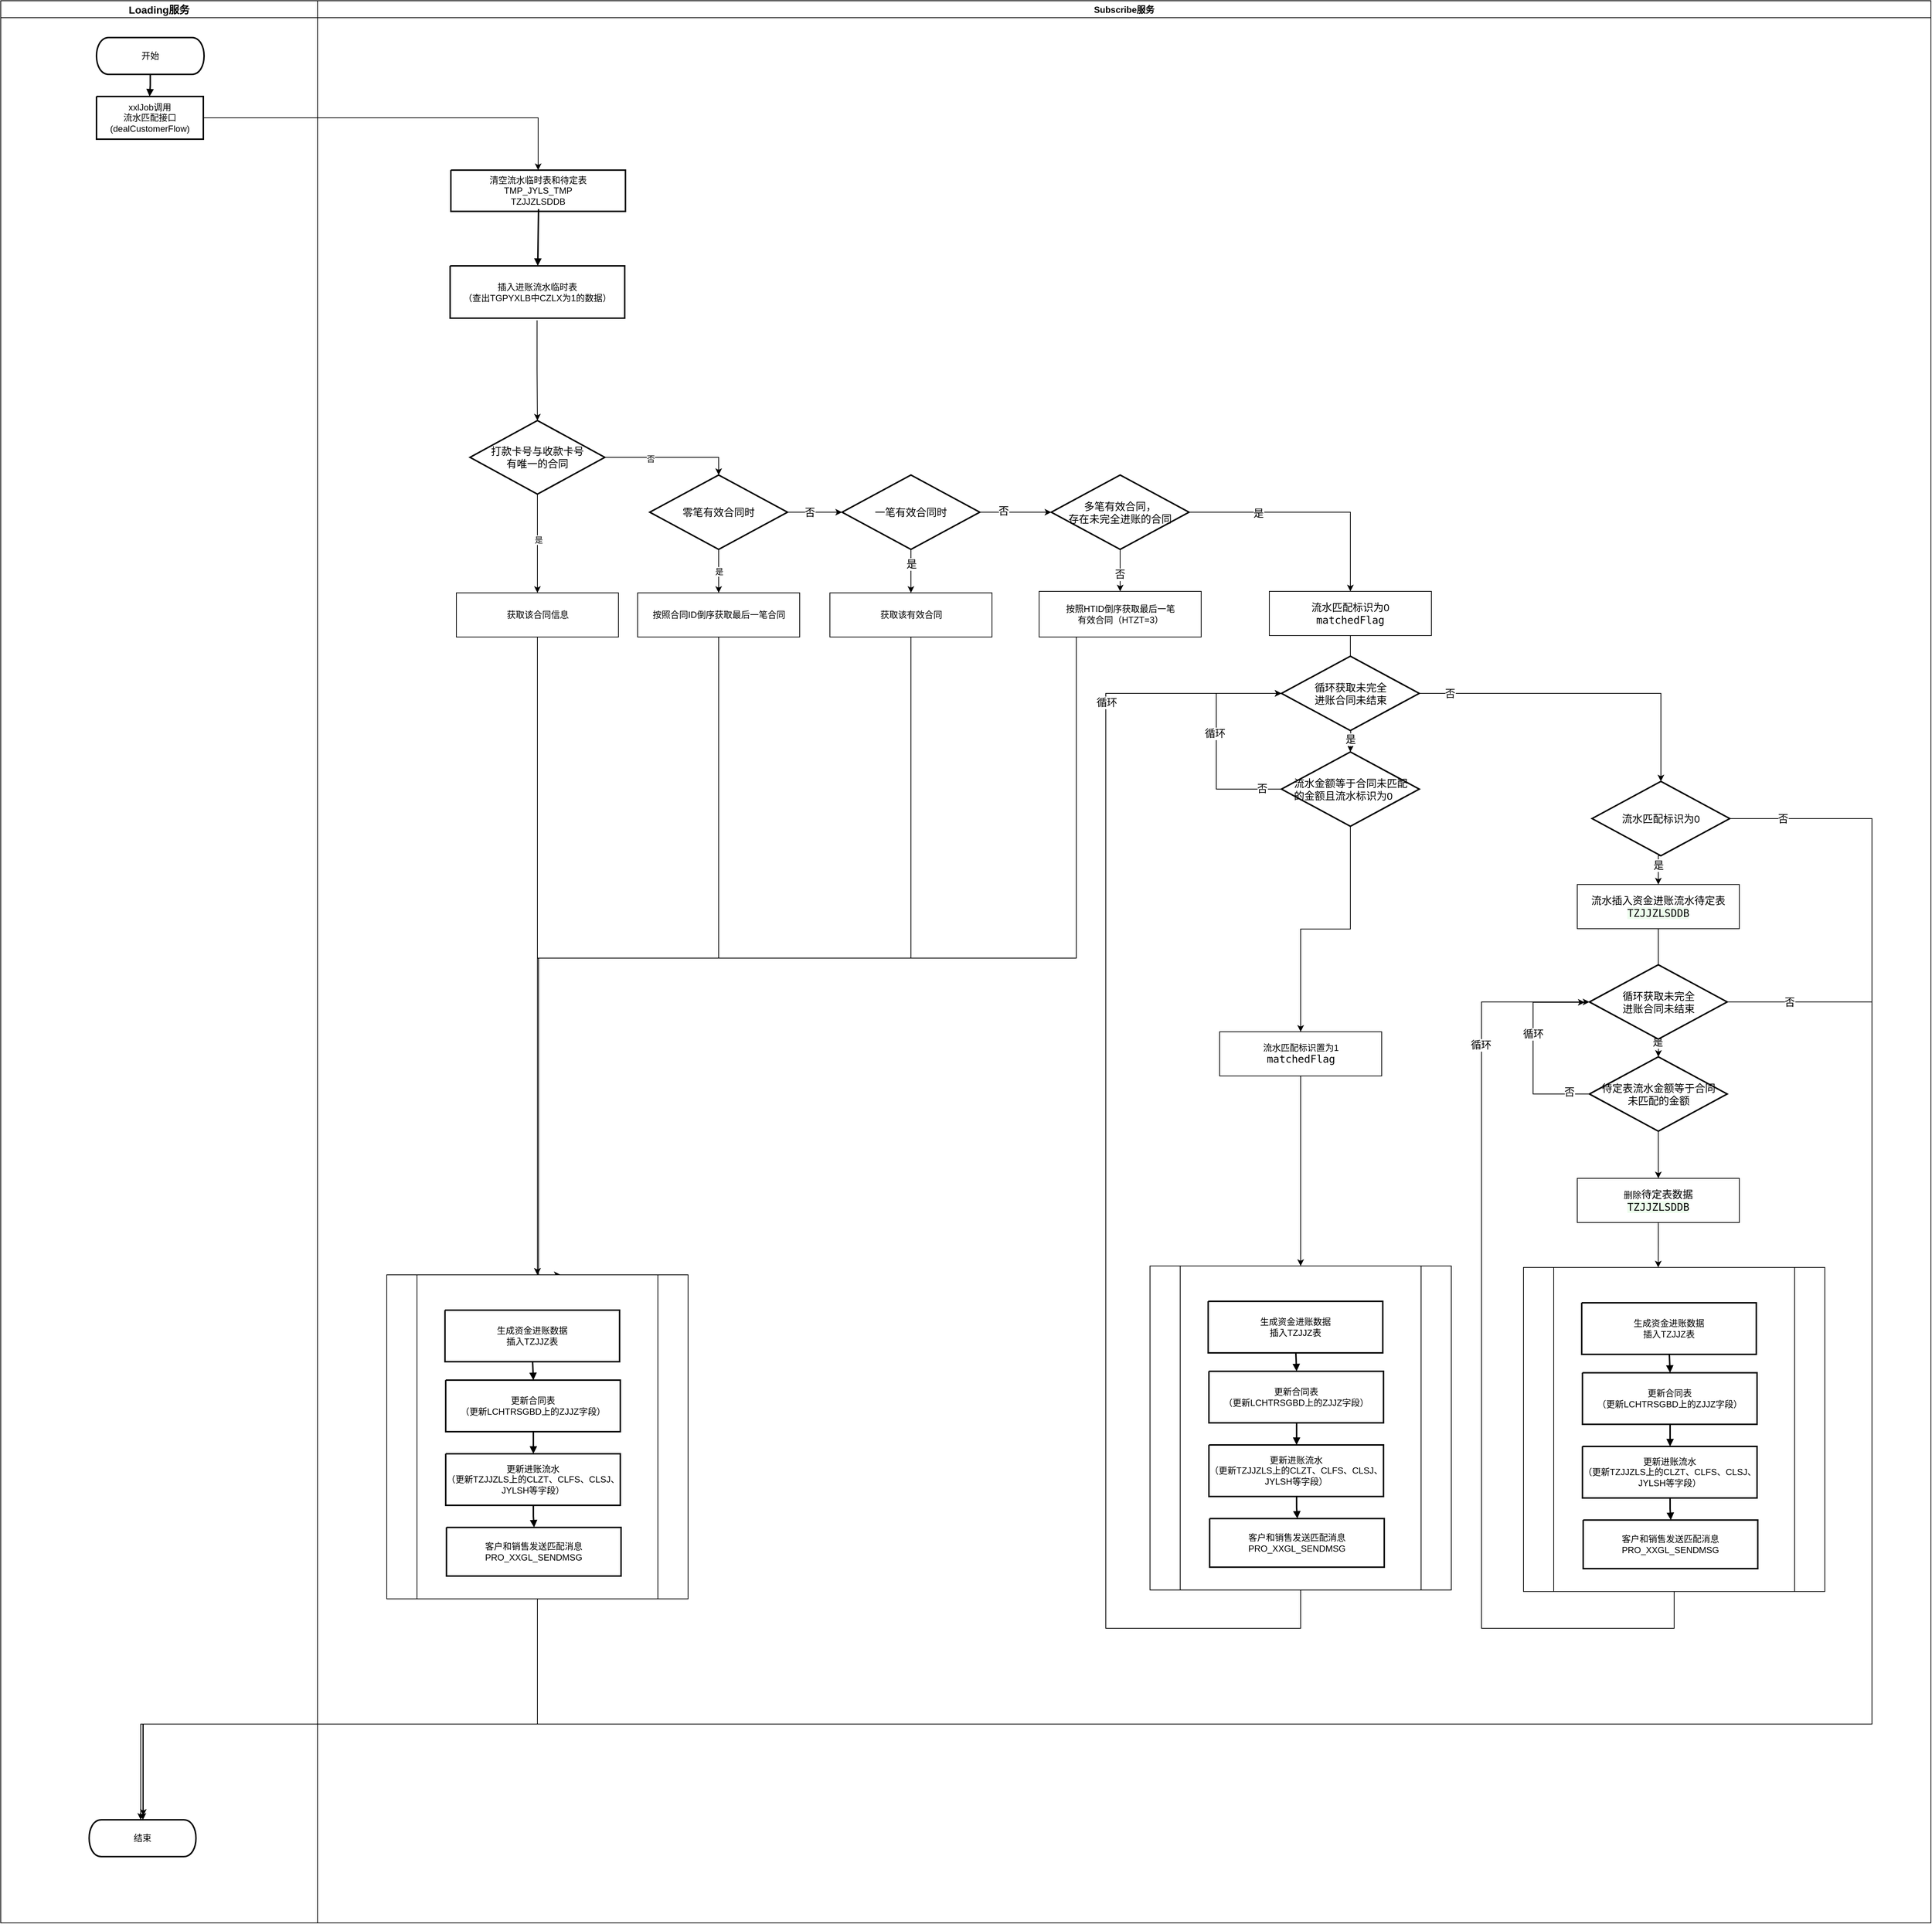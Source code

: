 <mxfile version="24.2.3" type="github">
  <diagram id="C5RBs43oDa-KdzZeNtuy" name="Page-1">
    <mxGraphModel dx="3686" dy="1514" grid="1" gridSize="10" guides="1" tooltips="1" connect="1" arrows="1" fold="1" page="1" pageScale="1" pageWidth="827" pageHeight="1169" math="0" shadow="0">
      <root>
        <mxCell id="WIyWlLk6GJQsqaUBKTNV-0" />
        <mxCell id="WIyWlLk6GJQsqaUBKTNV-1" parent="WIyWlLk6GJQsqaUBKTNV-0" />
        <mxCell id="ekWtJuo1tnLEd049fesB-106" style="edgeStyle=orthogonalEdgeStyle;rounded=0;orthogonalLoop=1;jettySize=auto;html=1;fontSize=14;entryX=0.5;entryY=0;entryDx=0;entryDy=0;entryPerimeter=0;exitX=1;exitY=0.5;exitDx=0;exitDy=0;exitPerimeter=0;" edge="1" parent="WIyWlLk6GJQsqaUBKTNV-1" source="ekWtJuo1tnLEd049fesB-169" target="ekWtJuo1tnLEd049fesB-164">
          <mxGeometry relative="1" as="geometry">
            <mxPoint x="1289.0" y="1860" as="targetPoint" />
          </mxGeometry>
        </mxCell>
        <mxCell id="ekWtJuo1tnLEd049fesB-107" value="否" style="edgeLabel;html=1;align=center;verticalAlign=middle;resizable=0;points=[];fontSize=14;" vertex="1" connectable="0" parent="ekWtJuo1tnLEd049fesB-106">
          <mxGeometry x="-0.815" relative="1" as="geometry">
            <mxPoint as="offset" />
          </mxGeometry>
        </mxCell>
        <mxCell id="ekWtJuo1tnLEd049fesB-108" value="Subscribe服务" style="swimlane;" vertex="1" parent="WIyWlLk6GJQsqaUBKTNV-1">
          <mxGeometry x="430" y="130" width="2190" height="2610" as="geometry" />
        </mxCell>
        <mxCell id="ekWtJuo1tnLEd049fesB-109" value="&lt;span style=&quot;font-size: 14px; text-align: left;&quot;&gt;打款卡号与收款卡号&lt;/span&gt;&lt;div&gt;&lt;span style=&quot;font-size: 14px; text-align: left;&quot;&gt;有唯一的合同&lt;/span&gt;&lt;/div&gt;" style="strokeWidth=2;html=1;shape=mxgraph.flowchart.decision;whiteSpace=wrap;" vertex="1" parent="WIyWlLk6GJQsqaUBKTNV-1">
          <mxGeometry x="637" y="700" width="183" height="100" as="geometry" />
        </mxCell>
        <mxCell id="ekWtJuo1tnLEd049fesB-110" value="是" style="edgeStyle=orthogonalEdgeStyle;rounded=0;orthogonalLoop=1;jettySize=auto;html=1;exitX=0.5;exitY=1;exitDx=0;exitDy=0;exitPerimeter=0;entryX=0.5;entryY=0;entryDx=0;entryDy=0;" edge="1" parent="WIyWlLk6GJQsqaUBKTNV-1" source="ekWtJuo1tnLEd049fesB-113" target="ekWtJuo1tnLEd049fesB-124">
          <mxGeometry relative="1" as="geometry" />
        </mxCell>
        <mxCell id="ekWtJuo1tnLEd049fesB-111" style="edgeStyle=orthogonalEdgeStyle;rounded=0;orthogonalLoop=1;jettySize=auto;html=1;exitX=1;exitY=0.5;exitDx=0;exitDy=0;exitPerimeter=0;" edge="1" parent="WIyWlLk6GJQsqaUBKTNV-1" source="ekWtJuo1tnLEd049fesB-113" target="ekWtJuo1tnLEd049fesB-118">
          <mxGeometry relative="1" as="geometry" />
        </mxCell>
        <mxCell id="ekWtJuo1tnLEd049fesB-112" value="否" style="edgeLabel;html=1;align=center;verticalAlign=middle;resizable=0;points=[];fontSize=14;" vertex="1" connectable="0" parent="ekWtJuo1tnLEd049fesB-111">
          <mxGeometry x="-0.202" relative="1" as="geometry">
            <mxPoint as="offset" />
          </mxGeometry>
        </mxCell>
        <mxCell id="ekWtJuo1tnLEd049fesB-113" value="&lt;span style=&quot;font-size: 14px; text-align: left;&quot;&gt;零笔有效合同时&lt;/span&gt;" style="strokeWidth=2;html=1;shape=mxgraph.flowchart.decision;whiteSpace=wrap;" vertex="1" parent="WIyWlLk6GJQsqaUBKTNV-1">
          <mxGeometry x="881" y="774" width="187" height="101" as="geometry" />
        </mxCell>
        <mxCell id="ekWtJuo1tnLEd049fesB-114" style="edgeStyle=orthogonalEdgeStyle;rounded=0;orthogonalLoop=1;jettySize=auto;html=1;exitX=0.5;exitY=1;exitDx=0;exitDy=0;exitPerimeter=0;entryX=0.5;entryY=0;entryDx=0;entryDy=0;" edge="1" parent="WIyWlLk6GJQsqaUBKTNV-1" source="ekWtJuo1tnLEd049fesB-118" target="ekWtJuo1tnLEd049fesB-126">
          <mxGeometry relative="1" as="geometry" />
        </mxCell>
        <mxCell id="ekWtJuo1tnLEd049fesB-115" value="是" style="edgeLabel;html=1;align=center;verticalAlign=middle;resizable=0;points=[];fontSize=14;" vertex="1" connectable="0" parent="ekWtJuo1tnLEd049fesB-114">
          <mxGeometry x="-0.33" relative="1" as="geometry">
            <mxPoint as="offset" />
          </mxGeometry>
        </mxCell>
        <mxCell id="ekWtJuo1tnLEd049fesB-116" style="edgeStyle=orthogonalEdgeStyle;rounded=0;orthogonalLoop=1;jettySize=auto;html=1;exitX=1;exitY=0.5;exitDx=0;exitDy=0;exitPerimeter=0;entryX=0;entryY=0.5;entryDx=0;entryDy=0;entryPerimeter=0;" edge="1" parent="WIyWlLk6GJQsqaUBKTNV-1" source="ekWtJuo1tnLEd049fesB-118" target="ekWtJuo1tnLEd049fesB-131">
          <mxGeometry relative="1" as="geometry" />
        </mxCell>
        <mxCell id="ekWtJuo1tnLEd049fesB-117" value="否" style="edgeLabel;html=1;align=center;verticalAlign=middle;resizable=0;points=[];fontSize=14;" vertex="1" connectable="0" parent="ekWtJuo1tnLEd049fesB-116">
          <mxGeometry x="-0.345" y="2" relative="1" as="geometry">
            <mxPoint as="offset" />
          </mxGeometry>
        </mxCell>
        <mxCell id="ekWtJuo1tnLEd049fesB-118" value="&lt;span style=&quot;font-size: 14px; text-align: left;&quot;&gt;一笔有效合同时&lt;/span&gt;" style="strokeWidth=2;html=1;shape=mxgraph.flowchart.decision;whiteSpace=wrap;" vertex="1" parent="WIyWlLk6GJQsqaUBKTNV-1">
          <mxGeometry x="1142" y="774" width="187" height="101" as="geometry" />
        </mxCell>
        <mxCell id="ekWtJuo1tnLEd049fesB-119" style="edgeStyle=orthogonalEdgeStyle;rounded=0;orthogonalLoop=1;jettySize=auto;html=1;exitX=1;exitY=0.5;exitDx=0;exitDy=0;exitPerimeter=0;entryX=0.5;entryY=0;entryDx=0;entryDy=0;entryPerimeter=0;" edge="1" parent="WIyWlLk6GJQsqaUBKTNV-1" source="ekWtJuo1tnLEd049fesB-109" target="ekWtJuo1tnLEd049fesB-113">
          <mxGeometry relative="1" as="geometry" />
        </mxCell>
        <mxCell id="ekWtJuo1tnLEd049fesB-120" value="否" style="edgeLabel;html=1;align=center;verticalAlign=middle;resizable=0;points=[];" vertex="1" connectable="0" parent="ekWtJuo1tnLEd049fesB-119">
          <mxGeometry x="-0.304" y="-2" relative="1" as="geometry">
            <mxPoint as="offset" />
          </mxGeometry>
        </mxCell>
        <mxCell id="ekWtJuo1tnLEd049fesB-121" style="edgeStyle=orthogonalEdgeStyle;rounded=0;orthogonalLoop=1;jettySize=auto;html=1;fontSize=14;" edge="1" parent="WIyWlLk6GJQsqaUBKTNV-1" source="ekWtJuo1tnLEd049fesB-122" target="ekWtJuo1tnLEd049fesB-181">
          <mxGeometry relative="1" as="geometry" />
        </mxCell>
        <mxCell id="ekWtJuo1tnLEd049fesB-122" value="获取该合同信息" style="rounded=0;whiteSpace=wrap;html=1;" vertex="1" parent="WIyWlLk6GJQsqaUBKTNV-1">
          <mxGeometry x="618.5" y="934" width="220" height="60" as="geometry" />
        </mxCell>
        <mxCell id="ekWtJuo1tnLEd049fesB-123" style="edgeStyle=orthogonalEdgeStyle;rounded=0;orthogonalLoop=1;jettySize=auto;html=1;exitX=0.5;exitY=1;exitDx=0;exitDy=0;entryX=0.5;entryY=0;entryDx=0;entryDy=0;fontSize=14;" edge="1" parent="WIyWlLk6GJQsqaUBKTNV-1" source="ekWtJuo1tnLEd049fesB-124" target="ekWtJuo1tnLEd049fesB-181">
          <mxGeometry relative="1" as="geometry">
            <Array as="points">
              <mxPoint x="975" y="1430" />
              <mxPoint x="729" y="1430" />
            </Array>
          </mxGeometry>
        </mxCell>
        <mxCell id="ekWtJuo1tnLEd049fesB-124" value="按照合同ID倒序获取最后一笔合同" style="rounded=0;whiteSpace=wrap;html=1;" vertex="1" parent="WIyWlLk6GJQsqaUBKTNV-1">
          <mxGeometry x="864.5" y="934" width="220" height="60" as="geometry" />
        </mxCell>
        <mxCell id="ekWtJuo1tnLEd049fesB-125" style="edgeStyle=orthogonalEdgeStyle;rounded=0;orthogonalLoop=1;jettySize=auto;html=1;exitX=0.5;exitY=1;exitDx=0;exitDy=0;fontSize=14;" edge="1" parent="WIyWlLk6GJQsqaUBKTNV-1" source="ekWtJuo1tnLEd049fesB-126">
          <mxGeometry relative="1" as="geometry">
            <mxPoint x="760" y="1860" as="targetPoint" />
            <Array as="points">
              <mxPoint x="1236" y="1430" />
              <mxPoint x="730" y="1430" />
              <mxPoint x="730" y="1860" />
            </Array>
          </mxGeometry>
        </mxCell>
        <mxCell id="ekWtJuo1tnLEd049fesB-126" value="获取该有效合同" style="rounded=0;whiteSpace=wrap;html=1;" vertex="1" parent="WIyWlLk6GJQsqaUBKTNV-1">
          <mxGeometry x="1125.5" y="934" width="220" height="60" as="geometry" />
        </mxCell>
        <mxCell id="ekWtJuo1tnLEd049fesB-127" style="edgeStyle=orthogonalEdgeStyle;rounded=0;orthogonalLoop=1;jettySize=auto;html=1;exitX=0.5;exitY=1;exitDx=0;exitDy=0;exitPerimeter=0;entryX=0.5;entryY=0;entryDx=0;entryDy=0;" edge="1" parent="WIyWlLk6GJQsqaUBKTNV-1" source="ekWtJuo1tnLEd049fesB-131" target="ekWtJuo1tnLEd049fesB-150">
          <mxGeometry relative="1" as="geometry" />
        </mxCell>
        <mxCell id="ekWtJuo1tnLEd049fesB-128" value="否" style="edgeLabel;html=1;align=center;verticalAlign=middle;resizable=0;points=[];fontSize=14;" vertex="1" connectable="0" parent="ekWtJuo1tnLEd049fesB-127">
          <mxGeometry x="0.186" y="-1" relative="1" as="geometry">
            <mxPoint as="offset" />
          </mxGeometry>
        </mxCell>
        <mxCell id="ekWtJuo1tnLEd049fesB-129" style="edgeStyle=orthogonalEdgeStyle;rounded=0;orthogonalLoop=1;jettySize=auto;html=1;exitX=1;exitY=0.5;exitDx=0;exitDy=0;exitPerimeter=0;fontSize=14;" edge="1" parent="WIyWlLk6GJQsqaUBKTNV-1" source="ekWtJuo1tnLEd049fesB-131" target="ekWtJuo1tnLEd049fesB-168">
          <mxGeometry relative="1" as="geometry" />
        </mxCell>
        <mxCell id="ekWtJuo1tnLEd049fesB-130" value="是" style="edgeLabel;html=1;align=center;verticalAlign=middle;resizable=0;points=[];fontSize=14;" vertex="1" connectable="0" parent="ekWtJuo1tnLEd049fesB-129">
          <mxGeometry x="-0.428" y="-1" relative="1" as="geometry">
            <mxPoint as="offset" />
          </mxGeometry>
        </mxCell>
        <mxCell id="ekWtJuo1tnLEd049fesB-131" value="&lt;span style=&quot;font-size: 14px; text-align: left;&quot;&gt;多笔有效合同，&lt;/span&gt;&lt;div&gt;&lt;span style=&quot;font-size: 14px; text-align: left;&quot;&gt;存在未完全进账的合同&lt;/span&gt;&lt;/div&gt;" style="strokeWidth=2;html=1;shape=mxgraph.flowchart.decision;whiteSpace=wrap;" vertex="1" parent="WIyWlLk6GJQsqaUBKTNV-1">
          <mxGeometry x="1426" y="774" width="187" height="101" as="geometry" />
        </mxCell>
        <mxCell id="ekWtJuo1tnLEd049fesB-132" style="edgeStyle=orthogonalEdgeStyle;rounded=0;orthogonalLoop=1;jettySize=auto;html=1;exitX=0.5;exitY=1;exitDx=0;exitDy=0;entryX=0.5;entryY=0;entryDx=0;entryDy=0;entryPerimeter=0;" edge="1" parent="WIyWlLk6GJQsqaUBKTNV-1" target="ekWtJuo1tnLEd049fesB-140">
          <mxGeometry relative="1" as="geometry">
            <mxPoint x="1832" y="1099" as="sourcePoint" />
          </mxGeometry>
        </mxCell>
        <mxCell id="ekWtJuo1tnLEd049fesB-133" value="是" style="edgeLabel;html=1;align=center;verticalAlign=middle;resizable=0;points=[];fontSize=14;" vertex="1" connectable="0" parent="ekWtJuo1tnLEd049fesB-132">
          <mxGeometry x="0.32" relative="1" as="geometry">
            <mxPoint as="offset" />
          </mxGeometry>
        </mxCell>
        <mxCell id="ekWtJuo1tnLEd049fesB-134" style="edgeStyle=orthogonalEdgeStyle;rounded=0;orthogonalLoop=1;jettySize=auto;html=1;entryX=0;entryY=0.5;entryDx=0;entryDy=0;fontSize=14;exitX=0.5;exitY=1;exitDx=0;exitDy=0;entryPerimeter=0;" edge="1" parent="WIyWlLk6GJQsqaUBKTNV-1" source="ekWtJuo1tnLEd049fesB-171" target="ekWtJuo1tnLEd049fesB-169">
          <mxGeometry relative="1" as="geometry">
            <mxPoint x="1832" y="1039" as="targetPoint" />
            <Array as="points">
              <mxPoint x="1765" y="2340" />
              <mxPoint x="1500" y="2340" />
              <mxPoint x="1500" y="1071" />
            </Array>
          </mxGeometry>
        </mxCell>
        <mxCell id="ekWtJuo1tnLEd049fesB-135" value="循环" style="edgeLabel;html=1;align=center;verticalAlign=middle;resizable=0;points=[];fontSize=14;" vertex="1" connectable="0" parent="ekWtJuo1tnLEd049fesB-134">
          <mxGeometry x="0.725" y="-1" relative="1" as="geometry">
            <mxPoint as="offset" />
          </mxGeometry>
        </mxCell>
        <mxCell id="ekWtJuo1tnLEd049fesB-136" style="edgeStyle=orthogonalEdgeStyle;rounded=0;orthogonalLoop=1;jettySize=auto;html=1;exitX=0.5;exitY=1;exitDx=0;exitDy=0;exitPerimeter=0;entryX=0.5;entryY=0;entryDx=0;entryDy=0;fontSize=14;" edge="1" parent="WIyWlLk6GJQsqaUBKTNV-1" source="ekWtJuo1tnLEd049fesB-140" target="ekWtJuo1tnLEd049fesB-166">
          <mxGeometry relative="1" as="geometry" />
        </mxCell>
        <mxCell id="ekWtJuo1tnLEd049fesB-137" style="edgeStyle=orthogonalEdgeStyle;rounded=0;orthogonalLoop=1;jettySize=auto;html=1;entryX=0;entryY=0.5;entryDx=0;entryDy=0;fontSize=14;entryPerimeter=0;" edge="1" parent="WIyWlLk6GJQsqaUBKTNV-1" source="ekWtJuo1tnLEd049fesB-140" target="ekWtJuo1tnLEd049fesB-169">
          <mxGeometry relative="1" as="geometry">
            <mxPoint x="1832" y="1039" as="targetPoint" />
            <Array as="points">
              <mxPoint x="1650" y="1201" />
              <mxPoint x="1650" y="1071" />
            </Array>
          </mxGeometry>
        </mxCell>
        <mxCell id="ekWtJuo1tnLEd049fesB-138" value="循环" style="edgeLabel;html=1;align=center;verticalAlign=middle;resizable=0;points=[];fontSize=14;" vertex="1" connectable="0" parent="ekWtJuo1tnLEd049fesB-137">
          <mxGeometry x="0.07" y="2" relative="1" as="geometry">
            <mxPoint as="offset" />
          </mxGeometry>
        </mxCell>
        <mxCell id="ekWtJuo1tnLEd049fesB-139" value="否" style="edgeLabel;html=1;align=center;verticalAlign=middle;resizable=0;points=[];fontSize=14;" vertex="1" connectable="0" parent="ekWtJuo1tnLEd049fesB-137">
          <mxGeometry x="-0.825" y="-1" relative="1" as="geometry">
            <mxPoint as="offset" />
          </mxGeometry>
        </mxCell>
        <mxCell id="ekWtJuo1tnLEd049fesB-140" value="&lt;div style=&quot;text-align: left&quot;&gt;&lt;span style=&quot;font-size: 14px&quot;&gt;流水金额等于&lt;/span&gt;&lt;span style=&quot;font-size: 14px&quot;&gt;合同&lt;/span&gt;&lt;span style=&quot;font-size: 14px ; text-align: center&quot;&gt;未匹配&lt;/span&gt;&lt;/div&gt;&lt;div style=&quot;text-align: left&quot;&gt;&lt;span style=&quot;font-size: 14px ; text-align: center&quot;&gt;的金额且流水标识为0&lt;/span&gt;&lt;/div&gt;" style="strokeWidth=2;html=1;shape=mxgraph.flowchart.decision;whiteSpace=wrap;" vertex="1" parent="WIyWlLk6GJQsqaUBKTNV-1">
          <mxGeometry x="1738.5" y="1150" width="187" height="101" as="geometry" />
        </mxCell>
        <mxCell id="ekWtJuo1tnLEd049fesB-141" style="edgeStyle=orthogonalEdgeStyle;rounded=0;orthogonalLoop=1;jettySize=auto;html=1;exitX=0;exitY=0.5;exitDx=0;exitDy=0;exitPerimeter=0;fontSize=14;" edge="1" parent="WIyWlLk6GJQsqaUBKTNV-1" source="ekWtJuo1tnLEd049fesB-144">
          <mxGeometry relative="1" as="geometry">
            <mxPoint x="2150" y="1490" as="targetPoint" />
            <Array as="points">
              <mxPoint x="2080" y="1615" />
              <mxPoint x="2080" y="1490" />
            </Array>
          </mxGeometry>
        </mxCell>
        <mxCell id="ekWtJuo1tnLEd049fesB-142" value="循环" style="edgeLabel;html=1;align=center;verticalAlign=middle;resizable=0;points=[];fontSize=14;" vertex="1" connectable="0" parent="ekWtJuo1tnLEd049fesB-141">
          <mxGeometry x="0.17" relative="1" as="geometry">
            <mxPoint as="offset" />
          </mxGeometry>
        </mxCell>
        <mxCell id="ekWtJuo1tnLEd049fesB-143" value="否" style="edgeLabel;html=1;align=center;verticalAlign=middle;resizable=0;points=[];fontSize=14;" vertex="1" connectable="0" parent="ekWtJuo1tnLEd049fesB-141">
          <mxGeometry x="-0.794" y="-3" relative="1" as="geometry">
            <mxPoint as="offset" />
          </mxGeometry>
        </mxCell>
        <mxCell id="ekWtJuo1tnLEd049fesB-144" value="&lt;div style=&quot;text-align: left;&quot;&gt;&lt;span style=&quot;font-size: 14px;&quot;&gt;待定表流水金额等于&lt;/span&gt;&lt;span style=&quot;font-size: 14px; background-color: initial;&quot;&gt;合同&lt;/span&gt;&lt;/div&gt;&lt;div style=&quot;&quot;&gt;&lt;span style=&quot;font-size: 14px; background-color: initial;&quot;&gt;未匹配的金额&lt;/span&gt;&lt;/div&gt;" style="strokeWidth=2;html=1;shape=mxgraph.flowchart.decision;whiteSpace=wrap;" vertex="1" parent="WIyWlLk6GJQsqaUBKTNV-1">
          <mxGeometry x="2156.5" y="1564" width="187" height="101" as="geometry" />
        </mxCell>
        <mxCell id="ekWtJuo1tnLEd049fesB-145" style="edgeStyle=orthogonalEdgeStyle;rounded=0;orthogonalLoop=1;jettySize=auto;html=1;exitX=0.5;exitY=1;exitDx=0;exitDy=0;" edge="1" parent="WIyWlLk6GJQsqaUBKTNV-1" source="ekWtJuo1tnLEd049fesB-146">
          <mxGeometry relative="1" as="geometry">
            <mxPoint x="2250" y="1449" as="targetPoint" />
          </mxGeometry>
        </mxCell>
        <mxCell id="ekWtJuo1tnLEd049fesB-146" value="&lt;font style=&quot;font-size: 14px&quot;&gt;流水插入&lt;span style=&quot;text-align: left&quot;&gt;资金进账流水待定表&lt;br&gt;&lt;/span&gt;&lt;div style=&quot;background-color: rgb(255 , 255 , 255) ; color: rgb(8 , 8 , 8) ; font-family: &amp;#34;jetbrains mono&amp;#34; , monospace ; font-size: 10.5pt&quot;&gt;&lt;span style=&quot;background-color: #edfced&quot;&gt;TZJJZLSDDB&lt;/span&gt;&lt;/div&gt;&lt;/font&gt;" style="rounded=0;whiteSpace=wrap;html=1;" vertex="1" parent="WIyWlLk6GJQsqaUBKTNV-1">
          <mxGeometry x="2140" y="1330" width="220" height="60" as="geometry" />
        </mxCell>
        <mxCell id="ekWtJuo1tnLEd049fesB-147" style="edgeStyle=orthogonalEdgeStyle;rounded=0;orthogonalLoop=1;jettySize=auto;html=1;exitX=0.5;exitY=1;exitDx=0;exitDy=0;entryX=0.5;entryY=0;entryDx=0;entryDy=0;entryPerimeter=0;" edge="1" parent="WIyWlLk6GJQsqaUBKTNV-1" target="ekWtJuo1tnLEd049fesB-144">
          <mxGeometry relative="1" as="geometry">
            <mxPoint x="2250" y="1509" as="sourcePoint" />
          </mxGeometry>
        </mxCell>
        <mxCell id="ekWtJuo1tnLEd049fesB-148" value="是" style="edgeLabel;html=1;align=center;verticalAlign=middle;resizable=0;points=[];fontSize=14;" vertex="1" connectable="0" parent="ekWtJuo1tnLEd049fesB-147">
          <mxGeometry x="0.259" y="-1" relative="1" as="geometry">
            <mxPoint as="offset" />
          </mxGeometry>
        </mxCell>
        <mxCell id="ekWtJuo1tnLEd049fesB-149" style="edgeStyle=orthogonalEdgeStyle;rounded=0;orthogonalLoop=1;jettySize=auto;html=1;entryX=0.5;entryY=0;entryDx=0;entryDy=0;fontSize=14;" edge="1" parent="WIyWlLk6GJQsqaUBKTNV-1" source="ekWtJuo1tnLEd049fesB-150" target="ekWtJuo1tnLEd049fesB-181">
          <mxGeometry relative="1" as="geometry">
            <Array as="points">
              <mxPoint x="1460" y="1430" />
              <mxPoint x="729" y="1430" />
            </Array>
          </mxGeometry>
        </mxCell>
        <mxCell id="ekWtJuo1tnLEd049fesB-150" value="按照HTID倒序获取最后一笔&lt;br&gt;有效合同（HTZT=3）" style="rounded=0;whiteSpace=wrap;html=1;" vertex="1" parent="WIyWlLk6GJQsqaUBKTNV-1">
          <mxGeometry x="1409.5" y="932" width="220" height="62" as="geometry" />
        </mxCell>
        <mxCell id="ekWtJuo1tnLEd049fesB-151" style="edgeStyle=orthogonalEdgeStyle;rounded=0;orthogonalLoop=1;jettySize=auto;html=1;exitX=0.5;exitY=1;exitDx=0;exitDy=0;exitPerimeter=0;entryX=0.5;entryY=0;entryDx=0;entryDy=0;" edge="1" parent="WIyWlLk6GJQsqaUBKTNV-1" source="ekWtJuo1tnLEd049fesB-109" target="ekWtJuo1tnLEd049fesB-122">
          <mxGeometry relative="1" as="geometry">
            <mxPoint x="237" y="726" as="targetPoint" />
            <mxPoint x="237" y="686" as="sourcePoint" />
            <Array as="points" />
          </mxGeometry>
        </mxCell>
        <mxCell id="ekWtJuo1tnLEd049fesB-152" value="是" style="edgeLabel;html=1;align=center;verticalAlign=middle;resizable=0;points=[];" vertex="1" connectable="0" parent="ekWtJuo1tnLEd049fesB-151">
          <mxGeometry x="-0.084" y="1" relative="1" as="geometry">
            <mxPoint as="offset" />
          </mxGeometry>
        </mxCell>
        <UserObject label="&lt;div style=&quot;font-size: 1px&quot;&gt;&lt;p style=&quot;text-align:center;margin-left:0;margin-right:0;margin-top:0px;margin-bottom:0px;text-indent:0;vertical-align:middle;direction:ltr;&quot;&gt;&lt;font style=&quot;font-size:12px;font-family:0;color:#000000;direction:ltr;letter-spacing:0px;line-height:120%;opacity:1&quot;&gt;清空流水临时表和待定表&lt;br&gt;&lt;/font&gt;&lt;font style=&quot;font-size:12px;font-family:0;color:#000000;direction:ltr;letter-spacing:0px;line-height:120%;opacity:1&quot;&gt;TMP_JYLS_TMP&lt;br&gt;&lt;/font&gt;&lt;font style=&quot;font-size:12px;font-family:0;color:#000000;direction:ltr;letter-spacing:0px;line-height:120%;opacity:1&quot;&gt;TZJJZLSDDB&lt;br&gt;&lt;/font&gt;&lt;/p&gt;&lt;/div&gt;" tags="Background" id="ekWtJuo1tnLEd049fesB-153">
          <mxCell style="verticalAlign=middle;align=center;overflow=width;vsdxID=8;fillColor=#FFFFFF;gradientColor=none;shape=stencil(nZBRDoQgDERP03+WHsHFe5iISyOCQdT19kIaIxq//Jtp3zTpAFaTaUYNUkwx+F6v1EYD+AUpyRkdKCYFqACrzgf9C352LfuxyWRWg1/yhT/nRE5IsZWuZtCSK8CPeI0e/hF+jV7AJM4PO7KWCyr390bSiNtEtQM=);strokeColor=#000000;strokeWidth=2;spacingTop=-3;spacingBottom=-3;spacingLeft=-3;spacingRight=-3;points=[];labelBackgroundColor=none;rounded=0;html=1;whiteSpace=wrap;" vertex="1" parent="WIyWlLk6GJQsqaUBKTNV-1">
            <mxGeometry x="611" y="360" width="237" height="56" as="geometry" />
          </mxCell>
        </UserObject>
        <UserObject label="&lt;div style=&quot;font-size: 1px&quot;&gt;&lt;p style=&quot;text-align:center;margin-left:0;margin-right:0;margin-top:0px;margin-bottom:0px;text-indent:0;vertical-align:middle;direction:ltr;&quot;&gt;&lt;font style=&quot;font-size:12px;font-family:0;color:#000000;direction:ltr;letter-spacing:0px;line-height:120%;opacity:1&quot;&gt;插入进账流水临时表&lt;br/&gt;&lt;/font&gt;&lt;font style=&quot;font-size:12px;font-family:0;color:#000000;direction:ltr;letter-spacing:0px;line-height:120%;opacity:1&quot;&gt;（查出TGPYXLB中CZLX为1的数据）&lt;/font&gt;&lt;/p&gt;&lt;/div&gt;" tags="Background" id="ekWtJuo1tnLEd049fesB-154">
          <mxCell style="verticalAlign=middle;align=center;overflow=width;vsdxID=10;fillColor=#FFFFFF;gradientColor=none;shape=stencil(nZBRDoQgDERP03+WHsHFe5iISyOCQdT19kIaIxq//Jtp3zTpAFaTaUYNUkwx+F6v1EYD+AUpyRkdKCYFqACrzgf9C352LfuxyWRWg1/yhT/nRE5IsZWuZtCSK8CPeI0e/hF+jV7AJM4PO7KWCyr390bSiNtEtQM=);strokeColor=#000000;strokeWidth=2;spacingTop=-3;spacingBottom=-3;spacingLeft=-3;spacingRight=-3;points=[];labelBackgroundColor=none;rounded=0;html=1;whiteSpace=wrap;" vertex="1" parent="WIyWlLk6GJQsqaUBKTNV-1">
            <mxGeometry x="610" y="490" width="237" height="71" as="geometry" />
          </mxCell>
        </UserObject>
        <UserObject label="" tags="Background" id="ekWtJuo1tnLEd049fesB-155">
          <mxCell style="vsdxID=18;edgeStyle=none;startArrow=none;endArrow=block;startSize=5;endSize=5;strokeWidth=2;spacingTop=0;spacingBottom=0;spacingLeft=0;spacingRight=0;verticalAlign=middle;html=1;labelBackgroundColor=#ffffff;rounded=0;exitX=0.502;exitY=1;exitDx=0;exitDy=0;exitPerimeter=0;entryX=0.502;entryY=0;entryDx=0;entryDy=0;entryPerimeter=0;" edge="1" parent="WIyWlLk6GJQsqaUBKTNV-1" source="ekWtJuo1tnLEd049fesB-153" target="ekWtJuo1tnLEd049fesB-154">
            <mxGeometry relative="1" as="geometry">
              <mxPoint y="118" as="offset" />
              <Array as="points">
                <mxPoint x="730" y="412.9" />
                <mxPoint x="730" y="412.9" />
              </Array>
            </mxGeometry>
          </mxCell>
        </UserObject>
        <mxCell id="ekWtJuo1tnLEd049fesB-156" style="edgeStyle=orthogonalEdgeStyle;rounded=0;orthogonalLoop=1;jettySize=auto;html=1;exitX=0.498;exitY=1.042;exitDx=0;exitDy=0;exitPerimeter=0;entryX=0.5;entryY=0;entryDx=0;entryDy=0;entryPerimeter=0;" edge="1" parent="WIyWlLk6GJQsqaUBKTNV-1" source="ekWtJuo1tnLEd049fesB-154" target="ekWtJuo1tnLEd049fesB-109">
          <mxGeometry relative="1" as="geometry">
            <mxPoint x="729" y="600" as="targetPoint" />
            <Array as="points" />
          </mxGeometry>
        </mxCell>
        <mxCell id="ekWtJuo1tnLEd049fesB-157" style="edgeStyle=orthogonalEdgeStyle;rounded=0;orthogonalLoop=1;jettySize=auto;html=1;exitX=0.5;exitY=1;exitDx=0;exitDy=0;fontSize=14;" edge="1" parent="WIyWlLk6GJQsqaUBKTNV-1" source="ekWtJuo1tnLEd049fesB-158">
          <mxGeometry relative="1" as="geometry">
            <mxPoint x="2249.857" y="1850" as="targetPoint" />
          </mxGeometry>
        </mxCell>
        <mxCell id="ekWtJuo1tnLEd049fesB-158" value="删除&lt;span style=&quot;font-size: 14px ; text-align: left&quot;&gt;待定表数据&lt;br&gt;&lt;/span&gt;&lt;div style=&quot;background-color: rgb(255 , 255 , 255) ; color: rgb(8 , 8 , 8) ; font-family: &amp;#34;jetbrains mono&amp;#34; , monospace ; font-size: 10.5pt&quot;&gt;&lt;span style=&quot;background-color: #edfced&quot;&gt;TZJJZLSDDB&lt;/span&gt;&lt;/div&gt;" style="rounded=0;whiteSpace=wrap;html=1;" vertex="1" parent="WIyWlLk6GJQsqaUBKTNV-1">
          <mxGeometry x="2140" y="1729" width="220" height="60" as="geometry" />
        </mxCell>
        <mxCell id="ekWtJuo1tnLEd049fesB-159" style="edgeStyle=orthogonalEdgeStyle;rounded=0;orthogonalLoop=1;jettySize=auto;html=1;exitX=0.5;exitY=1;exitDx=0;exitDy=0;exitPerimeter=0;entryX=0.5;entryY=0;entryDx=0;entryDy=0;" edge="1" parent="WIyWlLk6GJQsqaUBKTNV-1" source="ekWtJuo1tnLEd049fesB-144" target="ekWtJuo1tnLEd049fesB-158">
          <mxGeometry relative="1" as="geometry" />
        </mxCell>
        <mxCell id="ekWtJuo1tnLEd049fesB-160" style="edgeStyle=orthogonalEdgeStyle;rounded=0;orthogonalLoop=1;jettySize=auto;html=1;exitX=0.5;exitY=1;exitDx=0;exitDy=0;exitPerimeter=0;entryX=0.5;entryY=0;entryDx=0;entryDy=0;fontSize=14;" edge="1" parent="WIyWlLk6GJQsqaUBKTNV-1" source="ekWtJuo1tnLEd049fesB-164" target="ekWtJuo1tnLEd049fesB-146">
          <mxGeometry relative="1" as="geometry" />
        </mxCell>
        <mxCell id="ekWtJuo1tnLEd049fesB-161" value="是" style="edgeLabel;html=1;align=center;verticalAlign=middle;resizable=0;points=[];fontSize=14;" vertex="1" connectable="0" parent="ekWtJuo1tnLEd049fesB-160">
          <mxGeometry x="-0.239" relative="1" as="geometry">
            <mxPoint as="offset" />
          </mxGeometry>
        </mxCell>
        <mxCell id="ekWtJuo1tnLEd049fesB-162" style="edgeStyle=orthogonalEdgeStyle;rounded=0;orthogonalLoop=1;jettySize=auto;html=1;exitX=1;exitY=0.5;exitDx=0;exitDy=0;exitPerimeter=0;fontSize=14;" edge="1" parent="WIyWlLk6GJQsqaUBKTNV-1" source="ekWtJuo1tnLEd049fesB-164">
          <mxGeometry relative="1" as="geometry">
            <mxPoint x="190" y="2600" as="targetPoint" />
            <Array as="points">
              <mxPoint x="2540" y="1241" />
              <mxPoint x="2540" y="2470" />
              <mxPoint x="190" y="2470" />
            </Array>
          </mxGeometry>
        </mxCell>
        <mxCell id="ekWtJuo1tnLEd049fesB-163" value="否" style="edgeLabel;html=1;align=center;verticalAlign=middle;resizable=0;points=[];fontSize=14;" vertex="1" connectable="0" parent="ekWtJuo1tnLEd049fesB-162">
          <mxGeometry x="-0.963" relative="1" as="geometry">
            <mxPoint as="offset" />
          </mxGeometry>
        </mxCell>
        <mxCell id="ekWtJuo1tnLEd049fesB-164" value="&lt;span style=&quot;font-size: 14px ; text-align: left&quot;&gt;流水匹配标识为0&lt;br&gt;&lt;/span&gt;" style="strokeWidth=2;html=1;shape=mxgraph.flowchart.decision;whiteSpace=wrap;" vertex="1" parent="WIyWlLk6GJQsqaUBKTNV-1">
          <mxGeometry x="2160" y="1190" width="187" height="101" as="geometry" />
        </mxCell>
        <mxCell id="ekWtJuo1tnLEd049fesB-165" style="edgeStyle=orthogonalEdgeStyle;rounded=0;orthogonalLoop=1;jettySize=auto;html=1;entryX=0.5;entryY=0;entryDx=0;entryDy=0;fontSize=14;" edge="1" parent="WIyWlLk6GJQsqaUBKTNV-1" source="ekWtJuo1tnLEd049fesB-166" target="ekWtJuo1tnLEd049fesB-171">
          <mxGeometry relative="1" as="geometry" />
        </mxCell>
        <mxCell id="ekWtJuo1tnLEd049fesB-166" value="流水匹配标识置为1&lt;br&gt;&lt;div style=&quot;background-color: rgb(255 , 255 , 255) ; color: rgb(8 , 8 , 8) ; font-family: &amp;#34;jetbrains mono&amp;#34; , monospace ; font-size: 10.5pt&quot;&gt;&lt;span style=&quot;color: #000000&quot;&gt;matchedFlag&lt;/span&gt;&lt;/div&gt;" style="rounded=0;whiteSpace=wrap;html=1;" vertex="1" parent="WIyWlLk6GJQsqaUBKTNV-1">
          <mxGeometry x="1654.5" y="1530" width="220" height="60" as="geometry" />
        </mxCell>
        <mxCell id="ekWtJuo1tnLEd049fesB-167" style="edgeStyle=orthogonalEdgeStyle;rounded=0;orthogonalLoop=1;jettySize=auto;html=1;fontSize=14;" edge="1" parent="WIyWlLk6GJQsqaUBKTNV-1" source="ekWtJuo1tnLEd049fesB-168">
          <mxGeometry relative="1" as="geometry">
            <mxPoint x="1832" y="1039" as="targetPoint" />
          </mxGeometry>
        </mxCell>
        <mxCell id="ekWtJuo1tnLEd049fesB-168" value="&lt;span style=&quot;font-size: 14px ; text-align: left&quot;&gt;流水匹配标识为0&lt;br&gt;&lt;/span&gt;&lt;div style=&quot;background-color: rgb(255 , 255 , 255) ; color: rgb(8 , 8 , 8) ; font-family: &amp;#34;jetbrains mono&amp;#34; , monospace ; font-size: 10.5pt&quot;&gt;&lt;span style=&quot;color: #000000&quot;&gt;matchedFlag&lt;/span&gt;&lt;/div&gt;" style="rounded=0;whiteSpace=wrap;html=1;" vertex="1" parent="WIyWlLk6GJQsqaUBKTNV-1">
          <mxGeometry x="1722" y="932" width="220" height="60" as="geometry" />
        </mxCell>
        <mxCell id="ekWtJuo1tnLEd049fesB-169" value="&lt;div style=&quot;text-align: left&quot;&gt;&lt;div&gt;&lt;span style=&quot;font-size: 14px&quot;&gt;循环获取未完全&lt;/span&gt;&lt;/div&gt;&lt;div&gt;&lt;span style=&quot;font-size: 14px&quot;&gt;进账合同未&lt;/span&gt;&lt;span style=&quot;font-size: 14px&quot;&gt;结束&lt;/span&gt;&lt;/div&gt;&lt;/div&gt;" style="strokeWidth=2;html=1;shape=mxgraph.flowchart.decision;whiteSpace=wrap;" vertex="1" parent="WIyWlLk6GJQsqaUBKTNV-1">
          <mxGeometry x="1738.5" y="1020" width="187" height="101" as="geometry" />
        </mxCell>
        <mxCell id="ekWtJuo1tnLEd049fesB-170" value="" style="group" vertex="1" connectable="0" parent="WIyWlLk6GJQsqaUBKTNV-1">
          <mxGeometry x="1560" y="1848" width="409" height="440" as="geometry" />
        </mxCell>
        <mxCell id="ekWtJuo1tnLEd049fesB-171" value="" style="shape=process;whiteSpace=wrap;html=1;backgroundOutline=1;fontSize=14;" vertex="1" parent="ekWtJuo1tnLEd049fesB-170">
          <mxGeometry width="409" height="440" as="geometry" />
        </mxCell>
        <UserObject label="&lt;div style=&quot;font-size: 1px&quot;&gt;&lt;p style=&quot;text-align:center;margin-left:0;margin-right:0;margin-top:0px;margin-bottom:0px;text-indent:0;vertical-align:middle;direction:ltr;&quot;&gt;&lt;font style=&quot;font-size:12px;font-family:0;color:#000000;direction:ltr;letter-spacing:0px;line-height:120%;opacity:1&quot;&gt;生成资金进账数据&lt;br/&gt;&lt;/font&gt;&lt;font style=&quot;font-size:12px;font-family:0;color:#000000;direction:ltr;letter-spacing:0px;line-height:120%;opacity:1&quot;&gt;插入TZJJZ表&lt;/font&gt;&lt;/p&gt;&lt;/div&gt;" tags="Background" id="ekWtJuo1tnLEd049fesB-172">
          <mxCell style="verticalAlign=middle;align=center;overflow=width;vsdxID=14;fillColor=#FFFFFF;gradientColor=none;shape=stencil(nZBRDoQgDERP03+WHsHFe5iISyOCQdT19kIaIxq//Jtp3zTpAFaTaUYNUkwx+F6v1EYD+AUpyRkdKCYFqACrzgf9C352LfuxyWRWg1/yhT/nRE5IsZWuZtCSK8CPeI0e/hF+jV7AJM4PO7KWCyr390bSiNtEtQM=);strokeColor=#000000;strokeWidth=2;spacingTop=-3;spacingBottom=-3;spacingLeft=-3;spacingRight=-3;points=[];labelBackgroundColor=none;rounded=0;html=1;whiteSpace=wrap;" vertex="1" parent="ekWtJuo1tnLEd049fesB-170">
            <mxGeometry x="79" y="48" width="237" height="70" as="geometry" />
          </mxCell>
        </UserObject>
        <UserObject label="&lt;div style=&quot;font-size: 1px&quot;&gt;&lt;p style=&quot;text-align:center;margin-left:0;margin-right:0;margin-top:0px;margin-bottom:0px;text-indent:0;vertical-align:middle;direction:ltr;&quot;&gt;&lt;font style=&quot;font-size:12px;font-family:0;color:#000000;direction:ltr;letter-spacing:0px;line-height:120%;opacity:1&quot;&gt;客户和销售发送匹配消息&lt;br/&gt;&lt;/font&gt;&lt;font style=&quot;font-size:12px;font-family:0;color:#000000;direction:ltr;letter-spacing:0px;line-height:120%;opacity:1&quot;&gt;PRO_XXGL_SENDMSG&lt;br/&gt;&lt;/font&gt;&lt;/p&gt;&lt;/div&gt;" tags="Background" id="ekWtJuo1tnLEd049fesB-173">
          <mxCell style="verticalAlign=middle;align=center;overflow=width;vsdxID=12;fillColor=#FFFFFF;gradientColor=none;shape=stencil(nZBRDoQgDERP03+WHsHFe5iISyOCQdT19kIaIxq//Jtp3zTpAFaTaUYNUkwx+F6v1EYD+AUpyRkdKCYFqACrzgf9C352LfuxyWRWg1/yhT/nRE5IsZWuZtCSK8CPeI0e/hF+jV7AJM4PO7KWCyr390bSiNtEtQM=);strokeColor=#000000;strokeWidth=2;spacingTop=-3;spacingBottom=-3;spacingLeft=-3;spacingRight=-3;points=[];labelBackgroundColor=none;rounded=0;html=1;whiteSpace=wrap;" vertex="1" parent="ekWtJuo1tnLEd049fesB-170">
            <mxGeometry x="81" y="343" width="237" height="66" as="geometry" />
          </mxCell>
        </UserObject>
        <UserObject label="&lt;div style=&quot;font-size: 1px&quot;&gt;&lt;p style=&quot;text-align:center;margin-left:0;margin-right:0;margin-top:0px;margin-bottom:0px;text-indent:0;vertical-align:middle;direction:ltr;&quot;&gt;&lt;font style=&quot;font-size:12px;font-family:0;color:#000000;direction:ltr;letter-spacing:0px;line-height:120%;opacity:1&quot;&gt;更新合同表&lt;br/&gt;&lt;/font&gt;&lt;font style=&quot;font-size:12px;font-family:0;color:#000000;direction:ltr;letter-spacing:0px;line-height:120%;opacity:1&quot;&gt;（更新LCHTRSGBD上的ZJJZ字段）&lt;/font&gt;&lt;/p&gt;&lt;/div&gt;" tags="Background" id="ekWtJuo1tnLEd049fesB-174">
          <mxCell style="verticalAlign=middle;align=center;overflow=width;vsdxID=15;fillColor=#FFFFFF;gradientColor=none;shape=stencil(nZBRDoQgDERP03+WHsHFe5iISyOCQdT19kIaIxq//Jtp3zTpAFaTaUYNUkwx+F6v1EYD+AUpyRkdKCYFqACrzgf9C352LfuxyWRWg1/yhT/nRE5IsZWuZtCSK8CPeI0e/hF+jV7AJM4PO7KWCyr390bSiNtEtQM=);strokeColor=#000000;strokeWidth=2;spacingTop=-3;spacingBottom=-3;spacingLeft=-3;spacingRight=-3;points=[];labelBackgroundColor=none;rounded=0;html=1;whiteSpace=wrap;" vertex="1" parent="ekWtJuo1tnLEd049fesB-170">
            <mxGeometry x="80" y="143" width="237" height="70" as="geometry" />
          </mxCell>
        </UserObject>
        <UserObject label="&lt;div style=&quot;font-size: 1px&quot;&gt;&lt;p style=&quot;text-align:center;margin-left:0;margin-right:0;margin-top:0px;margin-bottom:0px;text-indent:0;vertical-align:middle;direction:ltr;&quot;&gt;&lt;font style=&quot;font-size:12px;font-family:0;color:#000000;direction:ltr;letter-spacing:0px;line-height:120%;opacity:1&quot;&gt;更新进账流水&lt;br/&gt;&lt;/font&gt;&lt;font style=&quot;font-size:12px;font-family:0;color:#000000;direction:ltr;letter-spacing:0px;line-height:120%;opacity:1&quot;&gt;（更新TZJJZLS上的CLZT、CLFS、CLSJ、JYLSH等字段）&lt;/font&gt;&lt;/p&gt;&lt;/div&gt;" tags="Background" id="ekWtJuo1tnLEd049fesB-175">
          <mxCell style="verticalAlign=middle;align=center;overflow=width;vsdxID=16;fillColor=#FFFFFF;gradientColor=none;shape=stencil(nZBRDoQgDERP03+WHsHFe5iISyOCQdT19kIaIxq//Jtp3zTpAFaTaUYNUkwx+F6v1EYD+AUpyRkdKCYFqACrzgf9C352LfuxyWRWg1/yhT/nRE5IsZWuZtCSK8CPeI0e/hF+jV7AJM4PO7KWCyr390bSiNtEtQM=);strokeColor=#000000;strokeWidth=2;spacingTop=-3;spacingBottom=-3;spacingLeft=-3;spacingRight=-3;points=[];labelBackgroundColor=none;rounded=0;html=1;whiteSpace=wrap;" vertex="1" parent="ekWtJuo1tnLEd049fesB-170">
            <mxGeometry x="80" y="243" width="237" height="70" as="geometry" />
          </mxCell>
        </UserObject>
        <UserObject label="" tags="Background" id="ekWtJuo1tnLEd049fesB-176">
          <mxCell style="vsdxID=23;edgeStyle=none;startArrow=none;endArrow=block;startSize=5;endSize=5;strokeWidth=2;spacingTop=0;spacingBottom=0;spacingLeft=0;spacingRight=0;verticalAlign=middle;html=1;labelBackgroundColor=#ffffff;rounded=0;exitX=0.502;exitY=1;exitDx=0;exitDy=0;exitPerimeter=0;entryX=0.502;entryY=0;entryDx=0;entryDy=0;entryPerimeter=0;" edge="1" parent="ekWtJuo1tnLEd049fesB-170" source="ekWtJuo1tnLEd049fesB-172" target="ekWtJuo1tnLEd049fesB-174">
            <mxGeometry relative="1" as="geometry">
              <mxPoint y="116" as="offset" />
              <Array as="points" />
            </mxGeometry>
          </mxCell>
        </UserObject>
        <mxCell id="ekWtJuo1tnLEd049fesB-177" vertex="1" parent="ekWtJuo1tnLEd049fesB-170">
          <mxGeometry x="199" y="212" as="geometry" />
        </mxCell>
        <UserObject label="" tags="Background" id="ekWtJuo1tnLEd049fesB-178">
          <mxCell style="vsdxID=24;edgeStyle=none;startArrow=none;endArrow=block;startSize=5;endSize=5;strokeWidth=2;spacingTop=0;spacingBottom=0;spacingLeft=0;spacingRight=0;verticalAlign=middle;html=1;labelBackgroundColor=#ffffff;rounded=0;entryX=0.502;entryY=0;entryDx=0;entryDy=0;entryPerimeter=0;" edge="1" parent="ekWtJuo1tnLEd049fesB-170" source="ekWtJuo1tnLEd049fesB-177" target="ekWtJuo1tnLEd049fesB-175">
            <mxGeometry relative="1" as="geometry">
              <mxPoint y="117" as="offset" />
              <Array as="points">
                <mxPoint x="199" y="227.41" />
                <mxPoint x="199" y="227.41" />
              </Array>
            </mxGeometry>
          </mxCell>
        </UserObject>
        <UserObject label="" tags="Background" id="ekWtJuo1tnLEd049fesB-179">
          <mxCell style="vsdxID=25;edgeStyle=none;startArrow=none;endArrow=block;startSize=5;endSize=5;strokeWidth=2;spacingTop=0;spacingBottom=0;spacingLeft=0;spacingRight=0;verticalAlign=middle;html=1;labelBackgroundColor=#ffffff;rounded=0;exitX=0.502;exitY=1;exitDx=0;exitDy=0;exitPerimeter=0;entryX=0.502;entryY=0;entryDx=0;entryDy=0;entryPerimeter=0;" edge="1" parent="ekWtJuo1tnLEd049fesB-170" source="ekWtJuo1tnLEd049fesB-175" target="ekWtJuo1tnLEd049fesB-173">
            <mxGeometry relative="1" as="geometry">
              <mxPoint y="116" as="offset" />
              <Array as="points">
                <mxPoint x="199" y="327.89" />
                <mxPoint x="199" y="327.89" />
              </Array>
            </mxGeometry>
          </mxCell>
        </UserObject>
        <mxCell id="ekWtJuo1tnLEd049fesB-180" value="" style="group" vertex="1" connectable="0" parent="WIyWlLk6GJQsqaUBKTNV-1">
          <mxGeometry x="524" y="1860" width="409" height="440" as="geometry" />
        </mxCell>
        <mxCell id="ekWtJuo1tnLEd049fesB-181" value="" style="shape=process;whiteSpace=wrap;html=1;backgroundOutline=1;fontSize=14;" vertex="1" parent="ekWtJuo1tnLEd049fesB-180">
          <mxGeometry width="409" height="440" as="geometry" />
        </mxCell>
        <UserObject label="&lt;div style=&quot;font-size: 1px&quot;&gt;&lt;p style=&quot;text-align:center;margin-left:0;margin-right:0;margin-top:0px;margin-bottom:0px;text-indent:0;vertical-align:middle;direction:ltr;&quot;&gt;&lt;font style=&quot;font-size:12px;font-family:0;color:#000000;direction:ltr;letter-spacing:0px;line-height:120%;opacity:1&quot;&gt;生成资金进账数据&lt;br/&gt;&lt;/font&gt;&lt;font style=&quot;font-size:12px;font-family:0;color:#000000;direction:ltr;letter-spacing:0px;line-height:120%;opacity:1&quot;&gt;插入TZJJZ表&lt;/font&gt;&lt;/p&gt;&lt;/div&gt;" tags="Background" id="ekWtJuo1tnLEd049fesB-182">
          <mxCell style="verticalAlign=middle;align=center;overflow=width;vsdxID=14;fillColor=#FFFFFF;gradientColor=none;shape=stencil(nZBRDoQgDERP03+WHsHFe5iISyOCQdT19kIaIxq//Jtp3zTpAFaTaUYNUkwx+F6v1EYD+AUpyRkdKCYFqACrzgf9C352LfuxyWRWg1/yhT/nRE5IsZWuZtCSK8CPeI0e/hF+jV7AJM4PO7KWCyr390bSiNtEtQM=);strokeColor=#000000;strokeWidth=2;spacingTop=-3;spacingBottom=-3;spacingLeft=-3;spacingRight=-3;points=[];labelBackgroundColor=none;rounded=0;html=1;whiteSpace=wrap;" vertex="1" parent="ekWtJuo1tnLEd049fesB-180">
            <mxGeometry x="79" y="48" width="237" height="70" as="geometry" />
          </mxCell>
        </UserObject>
        <UserObject label="&lt;div style=&quot;font-size: 1px&quot;&gt;&lt;p style=&quot;text-align:center;margin-left:0;margin-right:0;margin-top:0px;margin-bottom:0px;text-indent:0;vertical-align:middle;direction:ltr;&quot;&gt;&lt;font style=&quot;font-size:12px;font-family:0;color:#000000;direction:ltr;letter-spacing:0px;line-height:120%;opacity:1&quot;&gt;客户和销售发送匹配消息&lt;br/&gt;&lt;/font&gt;&lt;font style=&quot;font-size:12px;font-family:0;color:#000000;direction:ltr;letter-spacing:0px;line-height:120%;opacity:1&quot;&gt;PRO_XXGL_SENDMSG&lt;br/&gt;&lt;/font&gt;&lt;/p&gt;&lt;/div&gt;" tags="Background" id="ekWtJuo1tnLEd049fesB-183">
          <mxCell style="verticalAlign=middle;align=center;overflow=width;vsdxID=12;fillColor=#FFFFFF;gradientColor=none;shape=stencil(nZBRDoQgDERP03+WHsHFe5iISyOCQdT19kIaIxq//Jtp3zTpAFaTaUYNUkwx+F6v1EYD+AUpyRkdKCYFqACrzgf9C352LfuxyWRWg1/yhT/nRE5IsZWuZtCSK8CPeI0e/hF+jV7AJM4PO7KWCyr390bSiNtEtQM=);strokeColor=#000000;strokeWidth=2;spacingTop=-3;spacingBottom=-3;spacingLeft=-3;spacingRight=-3;points=[];labelBackgroundColor=none;rounded=0;html=1;whiteSpace=wrap;" vertex="1" parent="ekWtJuo1tnLEd049fesB-180">
            <mxGeometry x="81" y="343" width="237" height="66" as="geometry" />
          </mxCell>
        </UserObject>
        <UserObject label="&lt;div style=&quot;font-size: 1px&quot;&gt;&lt;p style=&quot;text-align:center;margin-left:0;margin-right:0;margin-top:0px;margin-bottom:0px;text-indent:0;vertical-align:middle;direction:ltr;&quot;&gt;&lt;font style=&quot;font-size:12px;font-family:0;color:#000000;direction:ltr;letter-spacing:0px;line-height:120%;opacity:1&quot;&gt;更新合同表&lt;br/&gt;&lt;/font&gt;&lt;font style=&quot;font-size:12px;font-family:0;color:#000000;direction:ltr;letter-spacing:0px;line-height:120%;opacity:1&quot;&gt;（更新LCHTRSGBD上的ZJJZ字段）&lt;/font&gt;&lt;/p&gt;&lt;/div&gt;" tags="Background" id="ekWtJuo1tnLEd049fesB-184">
          <mxCell style="verticalAlign=middle;align=center;overflow=width;vsdxID=15;fillColor=#FFFFFF;gradientColor=none;shape=stencil(nZBRDoQgDERP03+WHsHFe5iISyOCQdT19kIaIxq//Jtp3zTpAFaTaUYNUkwx+F6v1EYD+AUpyRkdKCYFqACrzgf9C352LfuxyWRWg1/yhT/nRE5IsZWuZtCSK8CPeI0e/hF+jV7AJM4PO7KWCyr390bSiNtEtQM=);strokeColor=#000000;strokeWidth=2;spacingTop=-3;spacingBottom=-3;spacingLeft=-3;spacingRight=-3;points=[];labelBackgroundColor=none;rounded=0;html=1;whiteSpace=wrap;" vertex="1" parent="ekWtJuo1tnLEd049fesB-180">
            <mxGeometry x="80" y="143" width="237" height="70" as="geometry" />
          </mxCell>
        </UserObject>
        <UserObject label="&lt;div style=&quot;font-size: 1px&quot;&gt;&lt;p style=&quot;text-align:center;margin-left:0;margin-right:0;margin-top:0px;margin-bottom:0px;text-indent:0;vertical-align:middle;direction:ltr;&quot;&gt;&lt;font style=&quot;font-size:12px;font-family:0;color:#000000;direction:ltr;letter-spacing:0px;line-height:120%;opacity:1&quot;&gt;更新进账流水&lt;br/&gt;&lt;/font&gt;&lt;font style=&quot;font-size:12px;font-family:0;color:#000000;direction:ltr;letter-spacing:0px;line-height:120%;opacity:1&quot;&gt;（更新TZJJZLS上的CLZT、CLFS、CLSJ、JYLSH等字段）&lt;/font&gt;&lt;/p&gt;&lt;/div&gt;" tags="Background" id="ekWtJuo1tnLEd049fesB-185">
          <mxCell style="verticalAlign=middle;align=center;overflow=width;vsdxID=16;fillColor=#FFFFFF;gradientColor=none;shape=stencil(nZBRDoQgDERP03+WHsHFe5iISyOCQdT19kIaIxq//Jtp3zTpAFaTaUYNUkwx+F6v1EYD+AUpyRkdKCYFqACrzgf9C352LfuxyWRWg1/yhT/nRE5IsZWuZtCSK8CPeI0e/hF+jV7AJM4PO7KWCyr390bSiNtEtQM=);strokeColor=#000000;strokeWidth=2;spacingTop=-3;spacingBottom=-3;spacingLeft=-3;spacingRight=-3;points=[];labelBackgroundColor=none;rounded=0;html=1;whiteSpace=wrap;" vertex="1" parent="ekWtJuo1tnLEd049fesB-180">
            <mxGeometry x="80" y="243" width="237" height="70" as="geometry" />
          </mxCell>
        </UserObject>
        <UserObject label="" tags="Background" id="ekWtJuo1tnLEd049fesB-186">
          <mxCell style="vsdxID=23;edgeStyle=none;startArrow=none;endArrow=block;startSize=5;endSize=5;strokeWidth=2;spacingTop=0;spacingBottom=0;spacingLeft=0;spacingRight=0;verticalAlign=middle;html=1;labelBackgroundColor=#ffffff;rounded=0;exitX=0.502;exitY=1;exitDx=0;exitDy=0;exitPerimeter=0;entryX=0.502;entryY=0;entryDx=0;entryDy=0;entryPerimeter=0;" edge="1" parent="ekWtJuo1tnLEd049fesB-180" source="ekWtJuo1tnLEd049fesB-182" target="ekWtJuo1tnLEd049fesB-184">
            <mxGeometry relative="1" as="geometry">
              <mxPoint y="116" as="offset" />
              <Array as="points" />
            </mxGeometry>
          </mxCell>
        </UserObject>
        <mxCell id="ekWtJuo1tnLEd049fesB-187" vertex="1" parent="ekWtJuo1tnLEd049fesB-180">
          <mxGeometry x="199" y="212" as="geometry" />
        </mxCell>
        <UserObject label="" tags="Background" id="ekWtJuo1tnLEd049fesB-188">
          <mxCell style="vsdxID=24;edgeStyle=none;startArrow=none;endArrow=block;startSize=5;endSize=5;strokeWidth=2;spacingTop=0;spacingBottom=0;spacingLeft=0;spacingRight=0;verticalAlign=middle;html=1;labelBackgroundColor=#ffffff;rounded=0;entryX=0.502;entryY=0;entryDx=0;entryDy=0;entryPerimeter=0;" edge="1" parent="ekWtJuo1tnLEd049fesB-180" source="ekWtJuo1tnLEd049fesB-187" target="ekWtJuo1tnLEd049fesB-185">
            <mxGeometry relative="1" as="geometry">
              <mxPoint y="117" as="offset" />
              <Array as="points">
                <mxPoint x="199" y="227.41" />
                <mxPoint x="199" y="227.41" />
              </Array>
            </mxGeometry>
          </mxCell>
        </UserObject>
        <UserObject label="" tags="Background" id="ekWtJuo1tnLEd049fesB-189">
          <mxCell style="vsdxID=25;edgeStyle=none;startArrow=none;endArrow=block;startSize=5;endSize=5;strokeWidth=2;spacingTop=0;spacingBottom=0;spacingLeft=0;spacingRight=0;verticalAlign=middle;html=1;labelBackgroundColor=#ffffff;rounded=0;exitX=0.502;exitY=1;exitDx=0;exitDy=0;exitPerimeter=0;entryX=0.502;entryY=0;entryDx=0;entryDy=0;entryPerimeter=0;" edge="1" parent="ekWtJuo1tnLEd049fesB-180" source="ekWtJuo1tnLEd049fesB-185" target="ekWtJuo1tnLEd049fesB-183">
            <mxGeometry relative="1" as="geometry">
              <mxPoint y="116" as="offset" />
              <Array as="points">
                <mxPoint x="199" y="327.89" />
                <mxPoint x="199" y="327.89" />
              </Array>
            </mxGeometry>
          </mxCell>
        </UserObject>
        <mxCell id="ekWtJuo1tnLEd049fesB-190" value="" style="group" vertex="1" connectable="0" parent="WIyWlLk6GJQsqaUBKTNV-1">
          <mxGeometry x="2067" y="1850" width="409" height="440" as="geometry" />
        </mxCell>
        <mxCell id="ekWtJuo1tnLEd049fesB-191" value="" style="shape=process;whiteSpace=wrap;html=1;backgroundOutline=1;fontSize=14;" vertex="1" parent="ekWtJuo1tnLEd049fesB-190">
          <mxGeometry width="409" height="440" as="geometry" />
        </mxCell>
        <UserObject label="&lt;div style=&quot;font-size: 1px&quot;&gt;&lt;p style=&quot;text-align:center;margin-left:0;margin-right:0;margin-top:0px;margin-bottom:0px;text-indent:0;vertical-align:middle;direction:ltr;&quot;&gt;&lt;font style=&quot;font-size:12px;font-family:0;color:#000000;direction:ltr;letter-spacing:0px;line-height:120%;opacity:1&quot;&gt;生成资金进账数据&lt;br/&gt;&lt;/font&gt;&lt;font style=&quot;font-size:12px;font-family:0;color:#000000;direction:ltr;letter-spacing:0px;line-height:120%;opacity:1&quot;&gt;插入TZJJZ表&lt;/font&gt;&lt;/p&gt;&lt;/div&gt;" tags="Background" id="ekWtJuo1tnLEd049fesB-192">
          <mxCell style="verticalAlign=middle;align=center;overflow=width;vsdxID=14;fillColor=#FFFFFF;gradientColor=none;shape=stencil(nZBRDoQgDERP03+WHsHFe5iISyOCQdT19kIaIxq//Jtp3zTpAFaTaUYNUkwx+F6v1EYD+AUpyRkdKCYFqACrzgf9C352LfuxyWRWg1/yhT/nRE5IsZWuZtCSK8CPeI0e/hF+jV7AJM4PO7KWCyr390bSiNtEtQM=);strokeColor=#000000;strokeWidth=2;spacingTop=-3;spacingBottom=-3;spacingLeft=-3;spacingRight=-3;points=[];labelBackgroundColor=none;rounded=0;html=1;whiteSpace=wrap;" vertex="1" parent="ekWtJuo1tnLEd049fesB-190">
            <mxGeometry x="79" y="48" width="237" height="70" as="geometry" />
          </mxCell>
        </UserObject>
        <UserObject label="&lt;div style=&quot;font-size: 1px&quot;&gt;&lt;p style=&quot;text-align:center;margin-left:0;margin-right:0;margin-top:0px;margin-bottom:0px;text-indent:0;vertical-align:middle;direction:ltr;&quot;&gt;&lt;font style=&quot;font-size:12px;font-family:0;color:#000000;direction:ltr;letter-spacing:0px;line-height:120%;opacity:1&quot;&gt;客户和销售发送匹配消息&lt;br/&gt;&lt;/font&gt;&lt;font style=&quot;font-size:12px;font-family:0;color:#000000;direction:ltr;letter-spacing:0px;line-height:120%;opacity:1&quot;&gt;PRO_XXGL_SENDMSG&lt;br/&gt;&lt;/font&gt;&lt;/p&gt;&lt;/div&gt;" tags="Background" id="ekWtJuo1tnLEd049fesB-193">
          <mxCell style="verticalAlign=middle;align=center;overflow=width;vsdxID=12;fillColor=#FFFFFF;gradientColor=none;shape=stencil(nZBRDoQgDERP03+WHsHFe5iISyOCQdT19kIaIxq//Jtp3zTpAFaTaUYNUkwx+F6v1EYD+AUpyRkdKCYFqACrzgf9C352LfuxyWRWg1/yhT/nRE5IsZWuZtCSK8CPeI0e/hF+jV7AJM4PO7KWCyr390bSiNtEtQM=);strokeColor=#000000;strokeWidth=2;spacingTop=-3;spacingBottom=-3;spacingLeft=-3;spacingRight=-3;points=[];labelBackgroundColor=none;rounded=0;html=1;whiteSpace=wrap;" vertex="1" parent="ekWtJuo1tnLEd049fesB-190">
            <mxGeometry x="81" y="343" width="237" height="66" as="geometry" />
          </mxCell>
        </UserObject>
        <UserObject label="&lt;div style=&quot;font-size: 1px&quot;&gt;&lt;p style=&quot;text-align:center;margin-left:0;margin-right:0;margin-top:0px;margin-bottom:0px;text-indent:0;vertical-align:middle;direction:ltr;&quot;&gt;&lt;font style=&quot;font-size:12px;font-family:0;color:#000000;direction:ltr;letter-spacing:0px;line-height:120%;opacity:1&quot;&gt;更新合同表&lt;br/&gt;&lt;/font&gt;&lt;font style=&quot;font-size:12px;font-family:0;color:#000000;direction:ltr;letter-spacing:0px;line-height:120%;opacity:1&quot;&gt;（更新LCHTRSGBD上的ZJJZ字段）&lt;/font&gt;&lt;/p&gt;&lt;/div&gt;" tags="Background" id="ekWtJuo1tnLEd049fesB-194">
          <mxCell style="verticalAlign=middle;align=center;overflow=width;vsdxID=15;fillColor=#FFFFFF;gradientColor=none;shape=stencil(nZBRDoQgDERP03+WHsHFe5iISyOCQdT19kIaIxq//Jtp3zTpAFaTaUYNUkwx+F6v1EYD+AUpyRkdKCYFqACrzgf9C352LfuxyWRWg1/yhT/nRE5IsZWuZtCSK8CPeI0e/hF+jV7AJM4PO7KWCyr390bSiNtEtQM=);strokeColor=#000000;strokeWidth=2;spacingTop=-3;spacingBottom=-3;spacingLeft=-3;spacingRight=-3;points=[];labelBackgroundColor=none;rounded=0;html=1;whiteSpace=wrap;" vertex="1" parent="ekWtJuo1tnLEd049fesB-190">
            <mxGeometry x="80" y="143" width="237" height="70" as="geometry" />
          </mxCell>
        </UserObject>
        <UserObject label="&lt;div style=&quot;font-size: 1px&quot;&gt;&lt;p style=&quot;text-align:center;margin-left:0;margin-right:0;margin-top:0px;margin-bottom:0px;text-indent:0;vertical-align:middle;direction:ltr;&quot;&gt;&lt;font style=&quot;font-size:12px;font-family:0;color:#000000;direction:ltr;letter-spacing:0px;line-height:120%;opacity:1&quot;&gt;更新进账流水&lt;br/&gt;&lt;/font&gt;&lt;font style=&quot;font-size:12px;font-family:0;color:#000000;direction:ltr;letter-spacing:0px;line-height:120%;opacity:1&quot;&gt;（更新TZJJZLS上的CLZT、CLFS、CLSJ、JYLSH等字段）&lt;/font&gt;&lt;/p&gt;&lt;/div&gt;" tags="Background" id="ekWtJuo1tnLEd049fesB-195">
          <mxCell style="verticalAlign=middle;align=center;overflow=width;vsdxID=16;fillColor=#FFFFFF;gradientColor=none;shape=stencil(nZBRDoQgDERP03+WHsHFe5iISyOCQdT19kIaIxq//Jtp3zTpAFaTaUYNUkwx+F6v1EYD+AUpyRkdKCYFqACrzgf9C352LfuxyWRWg1/yhT/nRE5IsZWuZtCSK8CPeI0e/hF+jV7AJM4PO7KWCyr390bSiNtEtQM=);strokeColor=#000000;strokeWidth=2;spacingTop=-3;spacingBottom=-3;spacingLeft=-3;spacingRight=-3;points=[];labelBackgroundColor=none;rounded=0;html=1;whiteSpace=wrap;" vertex="1" parent="ekWtJuo1tnLEd049fesB-190">
            <mxGeometry x="80" y="243" width="237" height="70" as="geometry" />
          </mxCell>
        </UserObject>
        <UserObject label="" tags="Background" id="ekWtJuo1tnLEd049fesB-196">
          <mxCell style="vsdxID=23;edgeStyle=none;startArrow=none;endArrow=block;startSize=5;endSize=5;strokeWidth=2;spacingTop=0;spacingBottom=0;spacingLeft=0;spacingRight=0;verticalAlign=middle;html=1;labelBackgroundColor=#ffffff;rounded=0;exitX=0.502;exitY=1;exitDx=0;exitDy=0;exitPerimeter=0;entryX=0.502;entryY=0;entryDx=0;entryDy=0;entryPerimeter=0;" edge="1" parent="ekWtJuo1tnLEd049fesB-190" source="ekWtJuo1tnLEd049fesB-192" target="ekWtJuo1tnLEd049fesB-194">
            <mxGeometry relative="1" as="geometry">
              <mxPoint y="116" as="offset" />
              <Array as="points" />
            </mxGeometry>
          </mxCell>
        </UserObject>
        <mxCell id="ekWtJuo1tnLEd049fesB-197" vertex="1" parent="ekWtJuo1tnLEd049fesB-190">
          <mxGeometry x="199" y="212" as="geometry" />
        </mxCell>
        <UserObject label="" tags="Background" id="ekWtJuo1tnLEd049fesB-198">
          <mxCell style="vsdxID=24;edgeStyle=none;startArrow=none;endArrow=block;startSize=5;endSize=5;strokeWidth=2;spacingTop=0;spacingBottom=0;spacingLeft=0;spacingRight=0;verticalAlign=middle;html=1;labelBackgroundColor=#ffffff;rounded=0;entryX=0.502;entryY=0;entryDx=0;entryDy=0;entryPerimeter=0;" edge="1" parent="ekWtJuo1tnLEd049fesB-190" source="ekWtJuo1tnLEd049fesB-197" target="ekWtJuo1tnLEd049fesB-195">
            <mxGeometry relative="1" as="geometry">
              <mxPoint y="117" as="offset" />
              <Array as="points">
                <mxPoint x="199" y="227.41" />
                <mxPoint x="199" y="227.41" />
              </Array>
            </mxGeometry>
          </mxCell>
        </UserObject>
        <UserObject label="" tags="Background" id="ekWtJuo1tnLEd049fesB-199">
          <mxCell style="vsdxID=25;edgeStyle=none;startArrow=none;endArrow=block;startSize=5;endSize=5;strokeWidth=2;spacingTop=0;spacingBottom=0;spacingLeft=0;spacingRight=0;verticalAlign=middle;html=1;labelBackgroundColor=#ffffff;rounded=0;exitX=0.502;exitY=1;exitDx=0;exitDy=0;exitPerimeter=0;entryX=0.502;entryY=0;entryDx=0;entryDy=0;entryPerimeter=0;" edge="1" parent="ekWtJuo1tnLEd049fesB-190" source="ekWtJuo1tnLEd049fesB-195" target="ekWtJuo1tnLEd049fesB-193">
            <mxGeometry relative="1" as="geometry">
              <mxPoint y="116" as="offset" />
              <Array as="points">
                <mxPoint x="199" y="327.89" />
                <mxPoint x="199" y="327.89" />
              </Array>
            </mxGeometry>
          </mxCell>
        </UserObject>
        <mxCell id="ekWtJuo1tnLEd049fesB-200" style="edgeStyle=orthogonalEdgeStyle;rounded=0;orthogonalLoop=1;jettySize=auto;html=1;exitX=0.5;exitY=1;exitDx=0;exitDy=0;entryX=0;entryY=0.5;entryDx=0;entryDy=0;fontSize=14;entryPerimeter=0;" edge="1" parent="WIyWlLk6GJQsqaUBKTNV-1" source="ekWtJuo1tnLEd049fesB-191" target="ekWtJuo1tnLEd049fesB-204">
          <mxGeometry relative="1" as="geometry">
            <mxPoint x="2140" y="1479" as="targetPoint" />
            <Array as="points">
              <mxPoint x="2271" y="2340" />
              <mxPoint x="2010" y="2340" />
              <mxPoint x="2010" y="1490" />
            </Array>
          </mxGeometry>
        </mxCell>
        <mxCell id="ekWtJuo1tnLEd049fesB-201" value="循环" style="edgeLabel;html=1;align=center;verticalAlign=middle;resizable=0;points=[];fontSize=14;" vertex="1" connectable="0" parent="ekWtJuo1tnLEd049fesB-200">
          <mxGeometry x="0.687" y="1" relative="1" as="geometry">
            <mxPoint as="offset" />
          </mxGeometry>
        </mxCell>
        <mxCell id="ekWtJuo1tnLEd049fesB-202" style="edgeStyle=orthogonalEdgeStyle;rounded=0;orthogonalLoop=1;jettySize=auto;html=1;fontSize=14;entryX=0.507;entryY=-0.109;entryDx=0;entryDy=0;entryPerimeter=0;" edge="1" parent="WIyWlLk6GJQsqaUBKTNV-1" source="ekWtJuo1tnLEd049fesB-204" target="ekWtJuo1tnLEd049fesB-210">
          <mxGeometry relative="1" as="geometry">
            <mxPoint x="730" y="2550" as="targetPoint" />
            <Array as="points">
              <mxPoint x="2540" y="1490" />
              <mxPoint x="2540" y="2470" />
              <mxPoint x="194" y="2470" />
            </Array>
          </mxGeometry>
        </mxCell>
        <mxCell id="ekWtJuo1tnLEd049fesB-203" value="否" style="edgeLabel;html=1;align=center;verticalAlign=middle;resizable=0;points=[];fontSize=14;" vertex="1" connectable="0" parent="ekWtJuo1tnLEd049fesB-202">
          <mxGeometry x="-0.954" relative="1" as="geometry">
            <mxPoint as="offset" />
          </mxGeometry>
        </mxCell>
        <mxCell id="ekWtJuo1tnLEd049fesB-204" value="&lt;div style=&quot;text-align: left&quot;&gt;&lt;span style=&quot;font-size: 14px&quot;&gt;循环获取未完全&lt;/span&gt;&lt;/div&gt;&lt;div style=&quot;text-align: left&quot;&gt;&lt;span style=&quot;font-size: 14px&quot;&gt;进账合同未&lt;/span&gt;&lt;span style=&quot;font-size: 14px&quot;&gt;结束&lt;/span&gt;&lt;/div&gt;" style="strokeWidth=2;html=1;shape=mxgraph.flowchart.decision;whiteSpace=wrap;" vertex="1" parent="WIyWlLk6GJQsqaUBKTNV-1">
          <mxGeometry x="2156.5" y="1439" width="187" height="101" as="geometry" />
        </mxCell>
        <mxCell id="ekWtJuo1tnLEd049fesB-205" style="edgeStyle=orthogonalEdgeStyle;rounded=0;orthogonalLoop=1;jettySize=auto;html=1;fontSize=14;" edge="1" parent="WIyWlLk6GJQsqaUBKTNV-1" source="ekWtJuo1tnLEd049fesB-181" target="ekWtJuo1tnLEd049fesB-210">
          <mxGeometry relative="1" as="geometry">
            <Array as="points">
              <mxPoint x="729" y="2470" />
              <mxPoint x="193" y="2470" />
            </Array>
          </mxGeometry>
        </mxCell>
        <mxCell id="ekWtJuo1tnLEd049fesB-206" value="Loading服务" style="swimlane;fontSize=14;" vertex="1" parent="WIyWlLk6GJQsqaUBKTNV-1">
          <mxGeometry y="130" width="430" height="2610" as="geometry" />
        </mxCell>
        <UserObject label="&lt;div style=&quot;font-size: 1px&quot;&gt;&lt;p style=&quot;text-align:center;margin-left:0;margin-right:0;margin-top:0px;margin-bottom:0px;text-indent:0;vertical-align:middle;direction:ltr;&quot;&gt;&lt;font style=&quot;font-size:12px;font-family:0;color:#000000;direction:ltr;letter-spacing:0px;line-height:120%;opacity:1&quot;&gt;xxlJob调用&lt;br/&gt;&lt;/font&gt;&lt;font style=&quot;font-size:12px;font-family:0;color:#000000;direction:ltr;letter-spacing:0px;line-height:120%;opacity:1&quot;&gt;流水匹配接口(dealCustomerFlow)&lt;/font&gt;&lt;/p&gt;&lt;/div&gt;" tags="Background" id="ekWtJuo1tnLEd049fesB-207">
          <mxCell style="verticalAlign=middle;align=center;overflow=width;vsdxID=7;fillColor=#FFFFFF;gradientColor=none;shape=stencil(nZBRDoQgDERP03+WHsHFe5iISyOCQdT19kIaIxq//Jtp3zTpAFaTaUYNUkwx+F6v1EYD+AUpyRkdKCYFqACrzgf9C352LfuxyWRWg1/yhT/nRE5IsZWuZtCSK8CPeI0e/hF+jV7AJM4PO7KWCyr390bSiNtEtQM=);strokeColor=#000000;strokeWidth=2;spacingTop=-3;spacingBottom=-3;spacingLeft=-3;spacingRight=-3;points=[];labelBackgroundColor=none;rounded=0;html=1;whiteSpace=wrap;" vertex="1" parent="ekWtJuo1tnLEd049fesB-206">
            <mxGeometry x="130" y="130" width="145" height="58" as="geometry" />
          </mxCell>
        </UserObject>
        <UserObject label="&lt;div style=&quot;font-size: 1px&quot;&gt;&lt;p style=&quot;text-align:center;margin-left:0;margin-right:0;margin-top:0px;margin-bottom:0px;text-indent:0;vertical-align:middle;direction:ltr;&quot;&gt;&lt;font style=&quot;font-size:12px;font-family:0;color:#000000;direction:ltr;letter-spacing:0px;line-height:120%;opacity:1&quot;&gt;开始&lt;/font&gt;&lt;/p&gt;&lt;/div&gt;" tags="Background" id="ekWtJuo1tnLEd049fesB-208">
          <mxCell style="verticalAlign=middle;align=center;overflow=width;vsdxID=9;fillColor=#FFFFFF;gradientColor=none;shape=stencil(hZLbDoIwDIafZpeSrdVk94jvQWTIIjIyDuLbyyzKYBju2u5r+7cdw7gp0lox4E1rzV09ddYWDM8MQFeFsrodLYYJwzg3Vt2s6aqM/Dp1pLMepncVBsoTIjqCywL+ogj/eBeCS115sJTRSf6Hr52l0mKqzTGSYuKFn8AH2EB+sS+EYVtcMpsyw5lW+FroIdQ5i4CQgeUsGLbF3V3uLH405pPluizp4v77+sRjiL4HJm8=);strokeColor=#000000;strokeWidth=2;spacingTop=-3;spacingBottom=-3;spacingLeft=-3;spacingRight=-3;points=[];labelBackgroundColor=none;rounded=0;html=1;whiteSpace=wrap;" vertex="1" parent="ekWtJuo1tnLEd049fesB-206">
            <mxGeometry x="130" y="50" width="146" height="50" as="geometry" />
          </mxCell>
        </UserObject>
        <UserObject label="" tags="Background" id="ekWtJuo1tnLEd049fesB-209">
          <mxCell style="vsdxID=21;edgeStyle=none;startArrow=none;endArrow=block;startSize=5;endSize=5;strokeWidth=2;spacingTop=0;spacingBottom=0;spacingLeft=0;spacingRight=0;verticalAlign=middle;html=1;labelBackgroundColor=#ffffff;rounded=0;exitX=0.5;exitY=1;exitDx=0;exitDy=0;exitPerimeter=0;entryX=0.497;entryY=0;entryDx=0;entryDy=0;entryPerimeter=0;" edge="1" parent="ekWtJuo1tnLEd049fesB-206" source="ekWtJuo1tnLEd049fesB-208" target="ekWtJuo1tnLEd049fesB-207">
            <mxGeometry relative="1" as="geometry">
              <mxPoint y="116" as="offset" />
              <Array as="points">
                <mxPoint x="203" y="115" />
                <mxPoint x="202.83" y="115" />
              </Array>
            </mxGeometry>
          </mxCell>
        </UserObject>
        <UserObject label="&lt;div style=&quot;font-size: 1px&quot;&gt;&lt;p style=&quot;text-align:center;margin-left:0;margin-right:0;margin-top:0px;margin-bottom:0px;text-indent:0;vertical-align:middle;direction:ltr;&quot;&gt;&lt;font style=&quot;font-size:12px;font-family:0;color:#000000;direction:ltr;letter-spacing:0px;line-height:120%;opacity:1&quot;&gt;结束&lt;/font&gt;&lt;/p&gt;&lt;/div&gt;" tags="Background" id="ekWtJuo1tnLEd049fesB-210">
          <mxCell style="verticalAlign=middle;align=center;overflow=width;vsdxID=13;fillColor=#FFFFFF;gradientColor=none;shape=stencil(hZLBDoIwDIafZkfJ1mrkjvgeRIYsTkYGKL69zKLAhuHWdl/bv+0YJk2Z1ZIBb1prbvKp8rZkeGIAqiqlVe1gMUwZJoWx8mpNV+Xk15kjnXU3D1ehpzwhov3RZQF/UYR/vDPBWlUzOI6jA/6HL52l0mKszTGKYeTFPIH3sIL8Yl8Iw7a4ZFZlhjN5uC90F+qcREDIwHIWDNvi5i43Fj8Y08kKpTVdfP7un3gI0ffA9A0=);strokeColor=#000000;strokeWidth=2;spacingTop=-3;spacingBottom=-3;spacingLeft=-3;spacingRight=-3;points=[];labelBackgroundColor=none;rounded=0;html=1;whiteSpace=wrap;" vertex="1" parent="ekWtJuo1tnLEd049fesB-206">
            <mxGeometry x="120" y="2470" width="145" height="50" as="geometry" />
          </mxCell>
        </UserObject>
        <mxCell id="ekWtJuo1tnLEd049fesB-211" style="edgeStyle=orthogonalEdgeStyle;rounded=0;orthogonalLoop=1;jettySize=auto;html=1;fontSize=14;" edge="1" parent="WIyWlLk6GJQsqaUBKTNV-1" source="ekWtJuo1tnLEd049fesB-207" target="ekWtJuo1tnLEd049fesB-153">
          <mxGeometry relative="1" as="geometry" />
        </mxCell>
      </root>
    </mxGraphModel>
  </diagram>
</mxfile>
